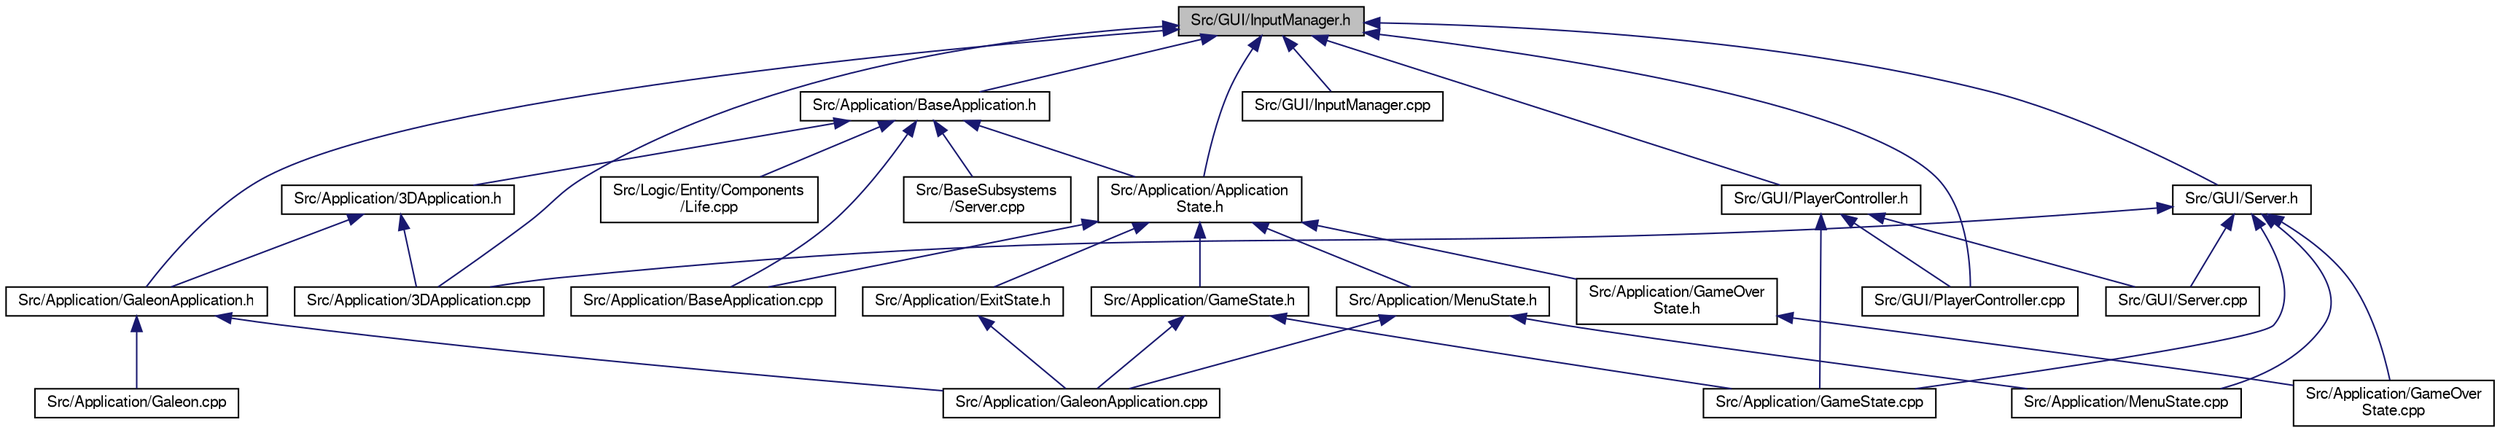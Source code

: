 digraph "Src/GUI/InputManager.h"
{
  edge [fontname="FreeSans",fontsize="10",labelfontname="FreeSans",labelfontsize="10"];
  node [fontname="FreeSans",fontsize="10",shape=record];
  Node1 [label="Src/GUI/InputManager.h",height=0.2,width=0.4,color="black", fillcolor="grey75", style="filled", fontcolor="black"];
  Node1 -> Node2 [dir="back",color="midnightblue",fontsize="10",style="solid",fontname="FreeSans"];
  Node2 [label="Src/Application/BaseApplication.h",height=0.2,width=0.4,color="black", fillcolor="white", style="filled",URL="$_base_application_8h.html",tooltip="Contiene la declaración de la clase aplicacion, que maneja la ejecución de todo el juego..."];
  Node2 -> Node3 [dir="back",color="midnightblue",fontsize="10",style="solid",fontname="FreeSans"];
  Node3 [label="Src/Application/3DApplication.h",height=0.2,width=0.4,color="black", fillcolor="white", style="filled",URL="$3_d_application_8h.html",tooltip="Contiene la declaración de la clase aplicacion para aplicaciones basadas en Ogre. ..."];
  Node3 -> Node4 [dir="back",color="midnightblue",fontsize="10",style="solid",fontname="FreeSans"];
  Node4 [label="Src/Application/3DApplication.cpp",height=0.2,width=0.4,color="black", fillcolor="white", style="filled",URL="$3_d_application_8cpp.html",tooltip="Contiene la implementación de la clase aplicacion para aplicaciones basadas en Ogre. "];
  Node3 -> Node5 [dir="back",color="midnightblue",fontsize="10",style="solid",fontname="FreeSans"];
  Node5 [label="Src/Application/GaleonApplication.h",height=0.2,width=0.4,color="black", fillcolor="white", style="filled",URL="$_galeon_application_8h.html",tooltip="Contiene la declaración de la clase aplicacion para aplicaciones basadas en Ogre. ..."];
  Node5 -> Node6 [dir="back",color="midnightblue",fontsize="10",style="solid",fontname="FreeSans"];
  Node6 [label="Src/Application/Galeon.cpp",height=0.2,width=0.4,color="black", fillcolor="white", style="filled",URL="$_galeon_8cpp.html",tooltip="Contiene el punto de entrada principal del programa Galeon. "];
  Node5 -> Node7 [dir="back",color="midnightblue",fontsize="10",style="solid",fontname="FreeSans"];
  Node7 [label="Src/Application/GaleonApplication.cpp",height=0.2,width=0.4,color="black", fillcolor="white", style="filled",URL="$_galeon_application_8cpp.html",tooltip="Contiene la implementación de la clase aplicacion para aplicaciones basadas en Ogre. "];
  Node2 -> Node8 [dir="back",color="midnightblue",fontsize="10",style="solid",fontname="FreeSans"];
  Node8 [label="Src/Application/Application\lState.h",height=0.2,width=0.4,color="black", fillcolor="white", style="filled",URL="$_application_state_8h.html",tooltip="Contiene la declaración de la clase que representa un estado de la aplicacion. "];
  Node8 -> Node9 [dir="back",color="midnightblue",fontsize="10",style="solid",fontname="FreeSans"];
  Node9 [label="Src/Application/BaseApplication.cpp",height=0.2,width=0.4,color="black", fillcolor="white", style="filled",URL="$_base_application_8cpp.html",tooltip="Contiene la implementaciï¿œn de la clase aplicacion, que maneja la ejecuciï¿œn de todo el juego..."];
  Node8 -> Node10 [dir="back",color="midnightblue",fontsize="10",style="solid",fontname="FreeSans"];
  Node10 [label="Src/Application/ExitState.h",height=0.2,width=0.4,color="black", fillcolor="white", style="filled",URL="$_exit_state_8h.html",tooltip="Contiene la declaración de un estado muy sencillo e independiente de la plataforma, que provoca la terminación de la aplicación. "];
  Node10 -> Node7 [dir="back",color="midnightblue",fontsize="10",style="solid",fontname="FreeSans"];
  Node8 -> Node11 [dir="back",color="midnightblue",fontsize="10",style="solid",fontname="FreeSans"];
  Node11 [label="Src/Application/MenuState.h",height=0.2,width=0.4,color="black", fillcolor="white", style="filled",URL="$_menu_state_8h.html",tooltip="Contiene la declaración del estado de menú. "];
  Node11 -> Node7 [dir="back",color="midnightblue",fontsize="10",style="solid",fontname="FreeSans"];
  Node11 -> Node12 [dir="back",color="midnightblue",fontsize="10",style="solid",fontname="FreeSans"];
  Node12 [label="Src/Application/MenuState.cpp",height=0.2,width=0.4,color="black", fillcolor="white", style="filled",URL="$_menu_state_8cpp.html",tooltip="Contiene la implementación del estado de menú. "];
  Node8 -> Node13 [dir="back",color="midnightblue",fontsize="10",style="solid",fontname="FreeSans"];
  Node13 [label="Src/Application/GameState.h",height=0.2,width=0.4,color="black", fillcolor="white", style="filled",URL="$_game_state_8h.html",tooltip="Contiene la declaración del estado de juego. "];
  Node13 -> Node7 [dir="back",color="midnightblue",fontsize="10",style="solid",fontname="FreeSans"];
  Node13 -> Node14 [dir="back",color="midnightblue",fontsize="10",style="solid",fontname="FreeSans"];
  Node14 [label="Src/Application/GameState.cpp",height=0.2,width=0.4,color="black", fillcolor="white", style="filled",URL="$_game_state_8cpp.html",tooltip="Contiene la implementación del estado de juego. "];
  Node8 -> Node15 [dir="back",color="midnightblue",fontsize="10",style="solid",fontname="FreeSans"];
  Node15 [label="Src/Application/GameOver\lState.h",height=0.2,width=0.4,color="black", fillcolor="white", style="filled",URL="$_game_over_state_8h.html",tooltip="Contiene la declaraciï¿œn del estado de game over. "];
  Node15 -> Node16 [dir="back",color="midnightblue",fontsize="10",style="solid",fontname="FreeSans"];
  Node16 [label="Src/Application/GameOver\lState.cpp",height=0.2,width=0.4,color="black", fillcolor="white", style="filled",URL="$_game_over_state_8cpp.html",tooltip="Contiene la implementaciï¿œn del estado de game over. "];
  Node2 -> Node9 [dir="back",color="midnightblue",fontsize="10",style="solid",fontname="FreeSans"];
  Node2 -> Node17 [dir="back",color="midnightblue",fontsize="10",style="solid",fontname="FreeSans"];
  Node17 [label="Src/BaseSubsystems\l/Server.cpp",height=0.2,width=0.4,color="black", fillcolor="white", style="filled",URL="$_base_subsystems_2_server_8cpp_source.html"];
  Node2 -> Node18 [dir="back",color="midnightblue",fontsize="10",style="solid",fontname="FreeSans"];
  Node18 [label="Src/Logic/Entity/Components\l/Life.cpp",height=0.2,width=0.4,color="black", fillcolor="white", style="filled",URL="$_life_8cpp.html",tooltip="Contiene la implementaciï¿œn del componente que controla la vida de una entidad. "];
  Node1 -> Node4 [dir="back",color="midnightblue",fontsize="10",style="solid",fontname="FreeSans"];
  Node1 -> Node8 [dir="back",color="midnightblue",fontsize="10",style="solid",fontname="FreeSans"];
  Node1 -> Node5 [dir="back",color="midnightblue",fontsize="10",style="solid",fontname="FreeSans"];
  Node1 -> Node19 [dir="back",color="midnightblue",fontsize="10",style="solid",fontname="FreeSans"];
  Node19 [label="Src/GUI/InputManager.cpp",height=0.2,width=0.4,color="black", fillcolor="white", style="filled",URL="$_input_manager_8cpp.html",tooltip="Contiene la implementación del gestor de periféricos de entrada así como las clases oyentes que deben..."];
  Node1 -> Node20 [dir="back",color="midnightblue",fontsize="10",style="solid",fontname="FreeSans"];
  Node20 [label="Src/GUI/PlayerController.h",height=0.2,width=0.4,color="black", fillcolor="white", style="filled",URL="$_player_controller_8h.html",tooltip="Contiene la declaración de la clase CPlayerController. "];
  Node20 -> Node14 [dir="back",color="midnightblue",fontsize="10",style="solid",fontname="FreeSans"];
  Node20 -> Node21 [dir="back",color="midnightblue",fontsize="10",style="solid",fontname="FreeSans"];
  Node21 [label="Src/GUI/PlayerController.cpp",height=0.2,width=0.4,color="black", fillcolor="white", style="filled",URL="$_player_controller_8cpp.html",tooltip="Contiene la implementaciï¿œn de la clase CPlayerController. "];
  Node20 -> Node22 [dir="back",color="midnightblue",fontsize="10",style="solid",fontname="FreeSans"];
  Node22 [label="Src/GUI/Server.cpp",height=0.2,width=0.4,color="black", fillcolor="white", style="filled",URL="$_g_u_i_2_server_8cpp_source.html"];
  Node1 -> Node21 [dir="back",color="midnightblue",fontsize="10",style="solid",fontname="FreeSans"];
  Node1 -> Node23 [dir="back",color="midnightblue",fontsize="10",style="solid",fontname="FreeSans"];
  Node23 [label="Src/GUI/Server.h",height=0.2,width=0.4,color="black", fillcolor="white", style="filled",URL="$_g_u_i_2_server_8h_source.html"];
  Node23 -> Node4 [dir="back",color="midnightblue",fontsize="10",style="solid",fontname="FreeSans"];
  Node23 -> Node16 [dir="back",color="midnightblue",fontsize="10",style="solid",fontname="FreeSans"];
  Node23 -> Node14 [dir="back",color="midnightblue",fontsize="10",style="solid",fontname="FreeSans"];
  Node23 -> Node12 [dir="back",color="midnightblue",fontsize="10",style="solid",fontname="FreeSans"];
  Node23 -> Node22 [dir="back",color="midnightblue",fontsize="10",style="solid",fontname="FreeSans"];
}
